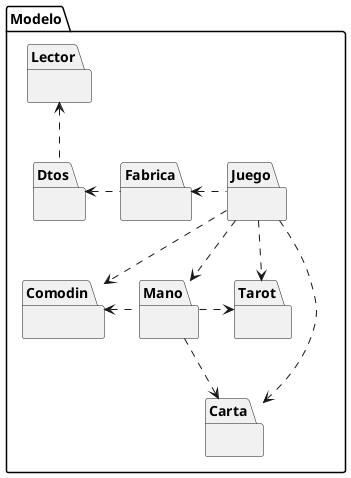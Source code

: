 @startuml Diagrama Paquetes Modelo

package "Modelo" {

    package "Fabrica"{
    }

    package "Carta"{
    }
    
    package "Comodin"{
    }
    
    package "Dtos"{
    }
    
    package "Juego"{
    }
    
    package "Lector"{
    }
    
    package "Mano"{
    }
   
    package "Tarot"{
    }
}

Juego .left.> Fabrica
Juego .down.> Carta
Juego .down.> Comodin
Juego .down.> Mano
Juego .down.> Tarot
Dtos .up.> Lector
Fabrica .left.> Dtos
Mano .left.> Comodin
Mano .right.> Tarot
Mano .down.> Carta

@enduml
